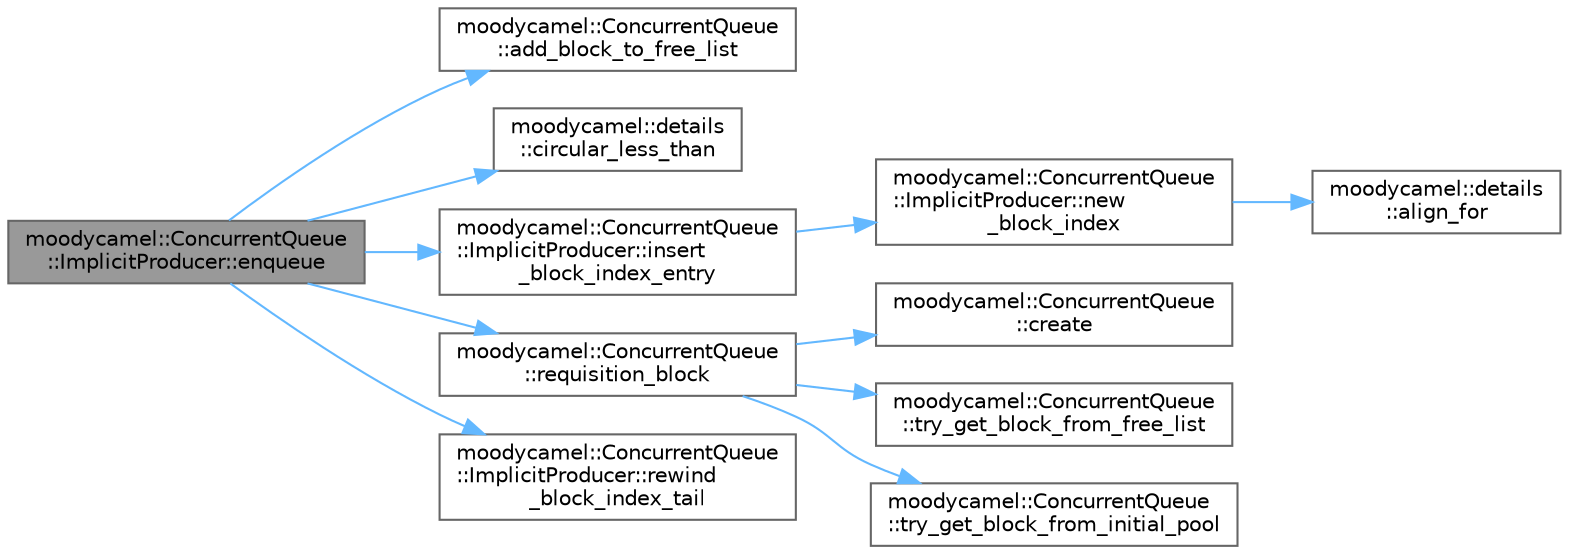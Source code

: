 digraph "moodycamel::ConcurrentQueue::ImplicitProducer::enqueue"
{
 // INTERACTIVE_SVG=YES
 // LATEX_PDF_SIZE
  bgcolor="transparent";
  edge [fontname=Helvetica,fontsize=10,labelfontname=Helvetica,labelfontsize=10];
  node [fontname=Helvetica,fontsize=10,shape=box,height=0.2,width=0.4];
  rankdir="LR";
  Node1 [id="Node000001",label="moodycamel::ConcurrentQueue\l::ImplicitProducer::enqueue",height=0.2,width=0.4,color="gray40", fillcolor="grey60", style="filled", fontcolor="black",tooltip=" "];
  Node1 -> Node2 [id="edge1_Node000001_Node000002",color="steelblue1",style="solid",tooltip=" "];
  Node2 [id="Node000002",label="moodycamel::ConcurrentQueue\l::add_block_to_free_list",height=0.2,width=0.4,color="grey40", fillcolor="white", style="filled",URL="$d8/dc8/classmoodycamel_1_1ConcurrentQueue.html#a6c7ea19979bdc48733f942f6dba1512f",tooltip=" "];
  Node1 -> Node3 [id="edge2_Node000001_Node000003",color="steelblue1",style="solid",tooltip=" "];
  Node3 [id="Node000003",label="moodycamel::details\l::circular_less_than",height=0.2,width=0.4,color="grey40", fillcolor="white", style="filled",URL="$d6/d0f/namespacemoodycamel_1_1details.html#a2ff09523faed5206b521363a67a94df0",tooltip=" "];
  Node1 -> Node4 [id="edge3_Node000001_Node000004",color="steelblue1",style="solid",tooltip=" "];
  Node4 [id="Node000004",label="moodycamel::ConcurrentQueue\l::ImplicitProducer::insert\l_block_index_entry",height=0.2,width=0.4,color="grey40", fillcolor="white", style="filled",URL="$d4/d1f/structmoodycamel_1_1ConcurrentQueue_1_1ImplicitProducer.html#aa6d3e5e6b4316468ae9516dddddcb1bc",tooltip=" "];
  Node4 -> Node5 [id="edge4_Node000004_Node000005",color="steelblue1",style="solid",tooltip=" "];
  Node5 [id="Node000005",label="moodycamel::ConcurrentQueue\l::ImplicitProducer::new\l_block_index",height=0.2,width=0.4,color="grey40", fillcolor="white", style="filled",URL="$d4/d1f/structmoodycamel_1_1ConcurrentQueue_1_1ImplicitProducer.html#a6e4830a175aa8a3f160a5a85afe72af4",tooltip=" "];
  Node5 -> Node6 [id="edge5_Node000005_Node000006",color="steelblue1",style="solid",tooltip=" "];
  Node6 [id="Node000006",label="moodycamel::details\l::align_for",height=0.2,width=0.4,color="grey40", fillcolor="white", style="filled",URL="$d6/d0f/namespacemoodycamel_1_1details.html#aea411e06aad2f736007067ad0945b926",tooltip=" "];
  Node1 -> Node7 [id="edge6_Node000001_Node000007",color="steelblue1",style="solid",tooltip=" "];
  Node7 [id="Node000007",label="moodycamel::ConcurrentQueue\l::requisition_block",height=0.2,width=0.4,color="grey40", fillcolor="white", style="filled",URL="$d8/dc8/classmoodycamel_1_1ConcurrentQueue.html#afc9237a20ca8b9d2e0e824367044cd55",tooltip=" "];
  Node7 -> Node8 [id="edge7_Node000007_Node000008",color="steelblue1",style="solid",tooltip=" "];
  Node8 [id="Node000008",label="moodycamel::ConcurrentQueue\l::create",height=0.2,width=0.4,color="grey40", fillcolor="white", style="filled",URL="$d8/dc8/classmoodycamel_1_1ConcurrentQueue.html#ad38cc241e121967312a50260300d3bbc",tooltip=" "];
  Node7 -> Node9 [id="edge8_Node000007_Node000009",color="steelblue1",style="solid",tooltip=" "];
  Node9 [id="Node000009",label="moodycamel::ConcurrentQueue\l::try_get_block_from_free_list",height=0.2,width=0.4,color="grey40", fillcolor="white", style="filled",URL="$d8/dc8/classmoodycamel_1_1ConcurrentQueue.html#a55617988089f72f8e777db32648aecf8",tooltip=" "];
  Node7 -> Node10 [id="edge9_Node000007_Node000010",color="steelblue1",style="solid",tooltip=" "];
  Node10 [id="Node000010",label="moodycamel::ConcurrentQueue\l::try_get_block_from_initial_pool",height=0.2,width=0.4,color="grey40", fillcolor="white", style="filled",URL="$d8/dc8/classmoodycamel_1_1ConcurrentQueue.html#a4078aac9560608d90c3e2f4cc779bb0f",tooltip=" "];
  Node1 -> Node11 [id="edge10_Node000001_Node000011",color="steelblue1",style="solid",tooltip=" "];
  Node11 [id="Node000011",label="moodycamel::ConcurrentQueue\l::ImplicitProducer::rewind\l_block_index_tail",height=0.2,width=0.4,color="grey40", fillcolor="white", style="filled",URL="$d4/d1f/structmoodycamel_1_1ConcurrentQueue_1_1ImplicitProducer.html#ac5e3152c1585fc55870f369953def5d3",tooltip=" "];
}
